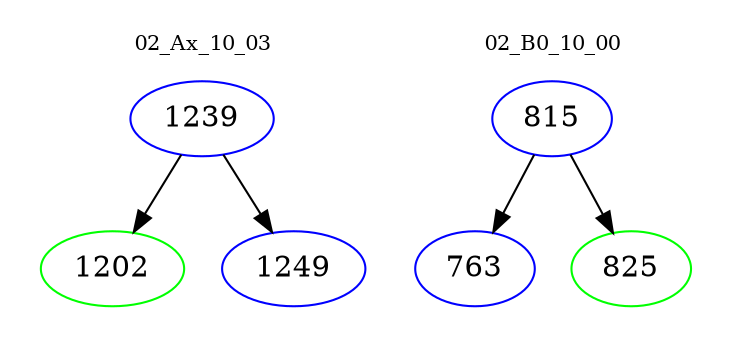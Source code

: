 digraph{
subgraph cluster_0 {
color = white
label = "02_Ax_10_03";
fontsize=10;
T0_1239 [label="1239", color="blue"]
T0_1239 -> T0_1202 [color="black"]
T0_1202 [label="1202", color="green"]
T0_1239 -> T0_1249 [color="black"]
T0_1249 [label="1249", color="blue"]
}
subgraph cluster_1 {
color = white
label = "02_B0_10_00";
fontsize=10;
T1_815 [label="815", color="blue"]
T1_815 -> T1_763 [color="black"]
T1_763 [label="763", color="blue"]
T1_815 -> T1_825 [color="black"]
T1_825 [label="825", color="green"]
}
}
